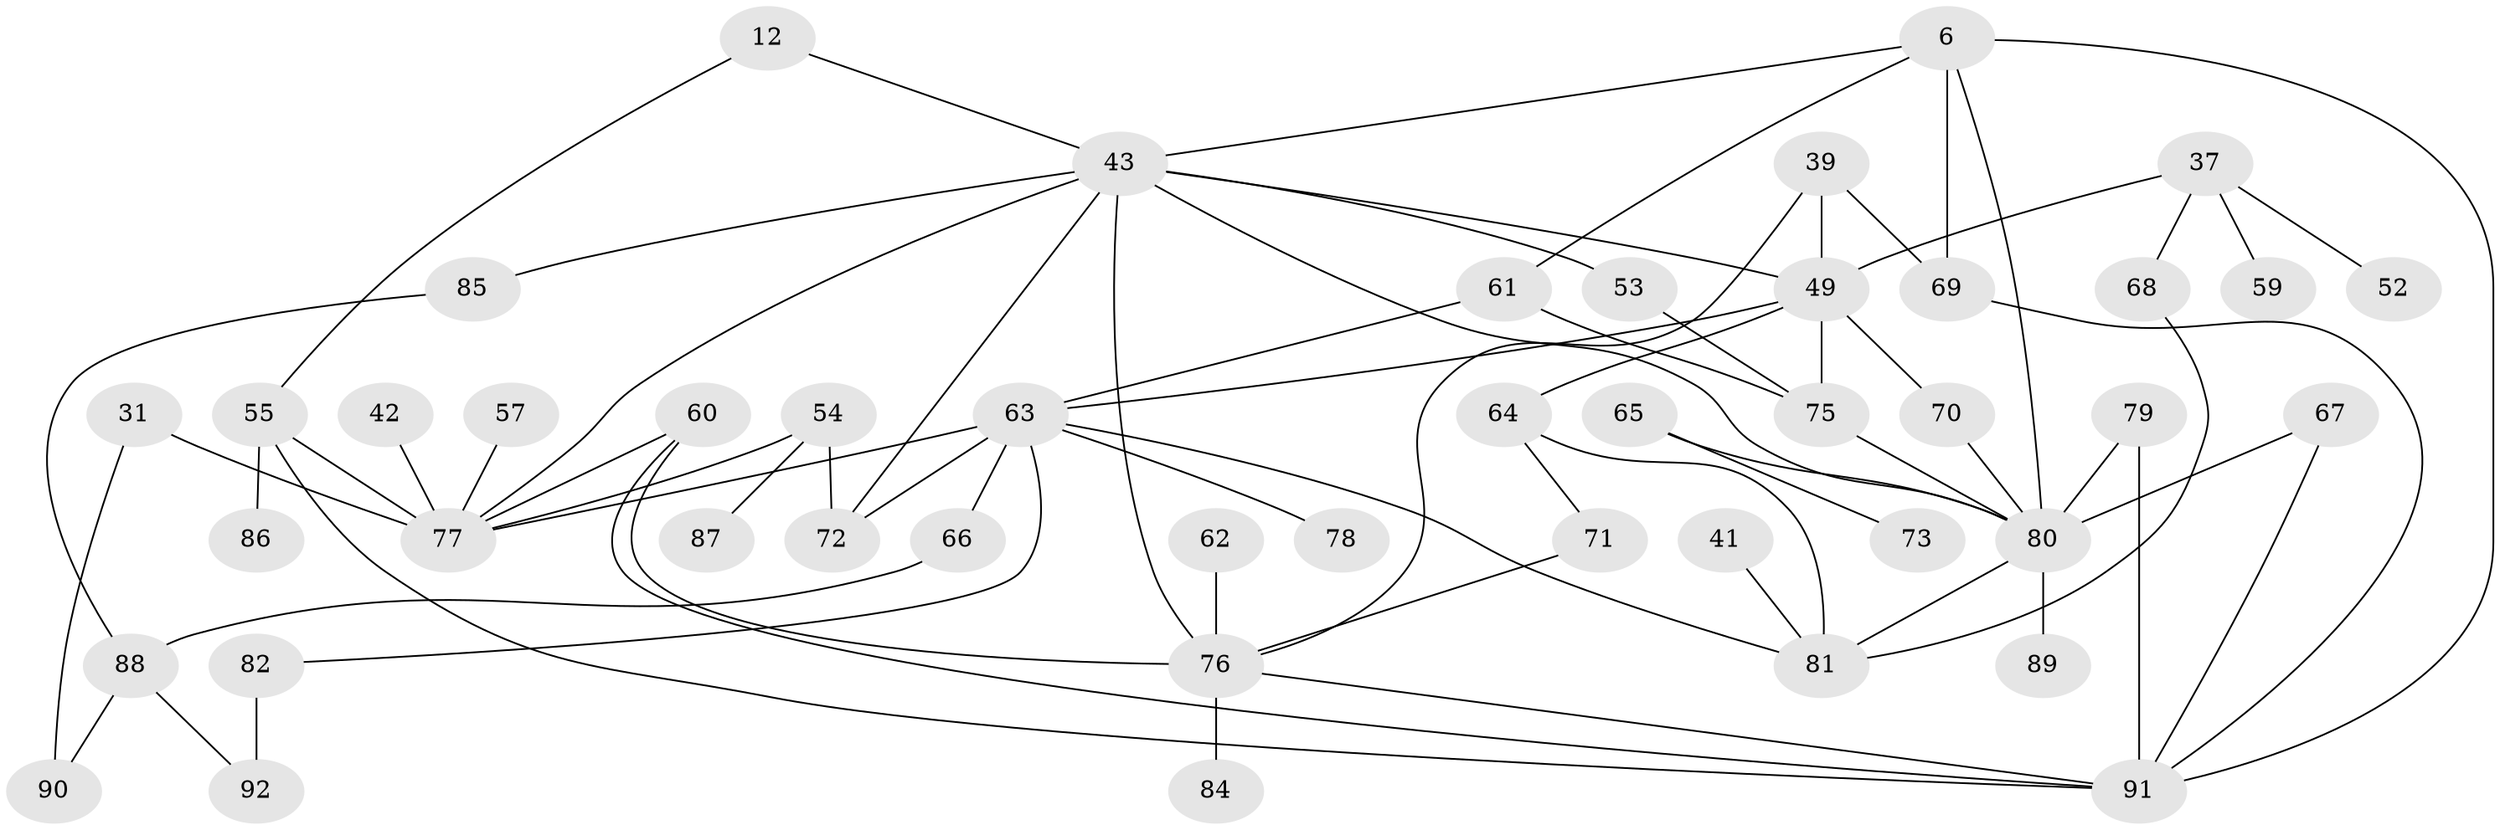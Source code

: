 // original degree distribution, {6: 0.06521739130434782, 4: 0.17391304347826086, 2: 0.2826086956521739, 7: 0.010869565217391304, 5: 0.03260869565217391, 3: 0.2608695652173913, 1: 0.17391304347826086}
// Generated by graph-tools (version 1.1) at 2025/41/03/09/25 04:41:55]
// undirected, 46 vertices, 71 edges
graph export_dot {
graph [start="1"]
  node [color=gray90,style=filled];
  6;
  12;
  31;
  37;
  39;
  41;
  42;
  43 [super="+3"];
  49 [super="+7+16"];
  52;
  53 [super="+20"];
  54 [super="+27"];
  55;
  57;
  59;
  60;
  61 [super="+35"];
  62;
  63 [super="+58"];
  64;
  65;
  66 [super="+34+44"];
  67;
  68;
  69 [super="+47"];
  70;
  71;
  72 [super="+51"];
  73;
  75 [super="+21+40+17"];
  76 [super="+25+11+5+74"];
  77 [super="+9+14+56"];
  78;
  79;
  80 [super="+33+23+36+46+50"];
  81 [super="+29"];
  82;
  84;
  85;
  86;
  87;
  88 [super="+48"];
  89;
  90;
  91 [super="+83+45"];
  92;
  6 -- 61;
  6 -- 69 [weight=2];
  6 -- 43 [weight=2];
  6 -- 91;
  6 -- 80;
  12 -- 55;
  12 -- 43;
  31 -- 90;
  31 -- 77;
  37 -- 52;
  37 -- 59;
  37 -- 68;
  37 -- 49;
  39 -- 76;
  39 -- 69;
  39 -- 49;
  41 -- 81;
  42 -- 77;
  43 -- 85;
  43 -- 72;
  43 -- 49 [weight=2];
  43 -- 77 [weight=2];
  43 -- 53;
  43 -- 76 [weight=2];
  43 -- 80;
  49 -- 64;
  49 -- 70;
  49 -- 75 [weight=3];
  49 -- 63;
  53 -- 75;
  54 -- 72;
  54 -- 77;
  54 -- 87;
  55 -- 86;
  55 -- 77;
  55 -- 91;
  57 -- 77;
  60 -- 77;
  60 -- 76;
  60 -- 91;
  61 -- 63;
  61 -- 75;
  62 -- 76;
  63 -- 78;
  63 -- 66 [weight=3];
  63 -- 81;
  63 -- 82;
  63 -- 72 [weight=2];
  63 -- 77 [weight=2];
  64 -- 71;
  64 -- 81;
  65 -- 73;
  65 -- 80;
  66 -- 88 [weight=2];
  67 -- 91;
  67 -- 80;
  68 -- 81;
  69 -- 91;
  70 -- 80;
  71 -- 76;
  75 -- 80 [weight=3];
  76 -- 84;
  76 -- 91;
  79 -- 80;
  79 -- 91;
  80 -- 89;
  80 -- 81;
  82 -- 92;
  85 -- 88;
  88 -- 90;
  88 -- 92;
}
